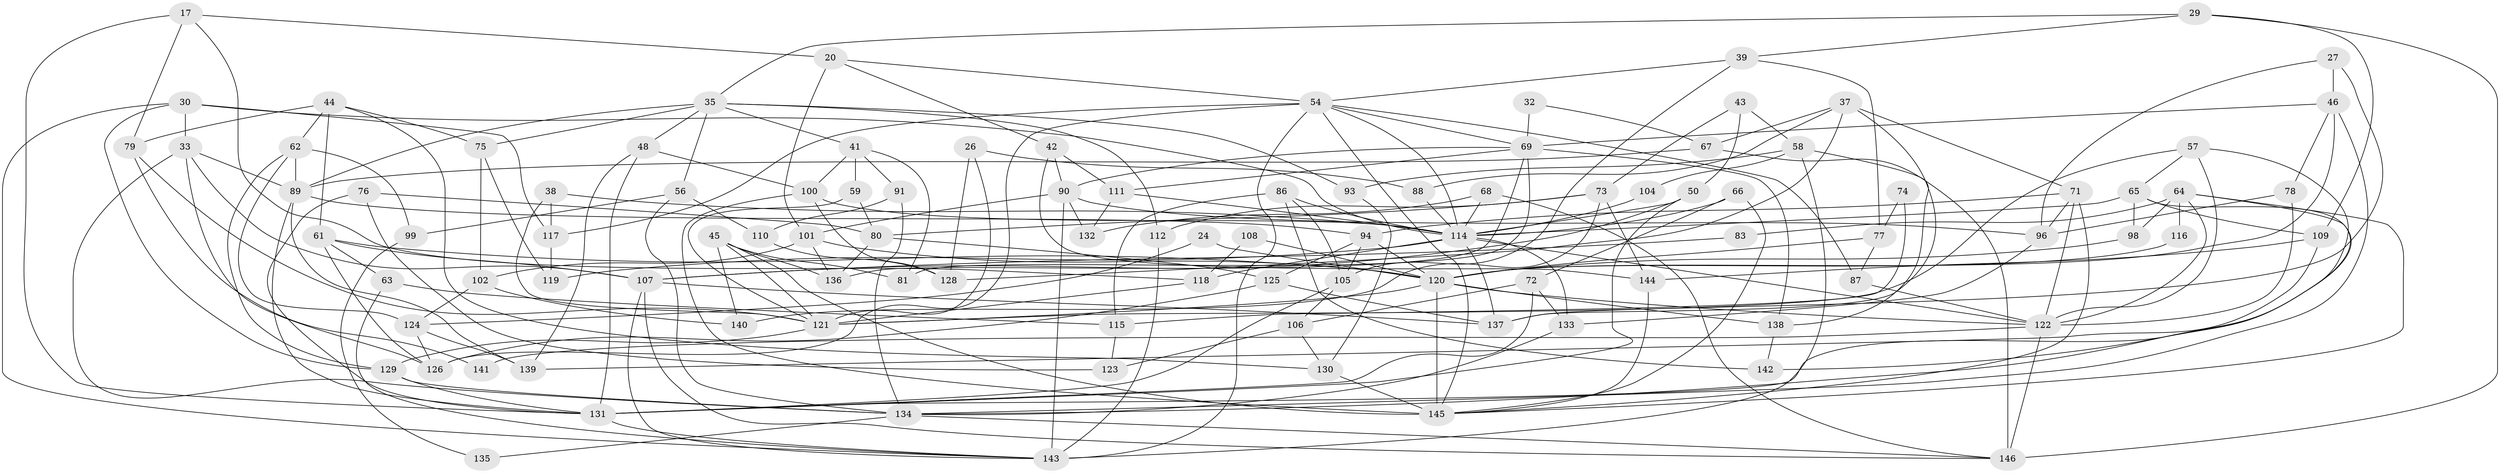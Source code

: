 // original degree distribution, {6: 0.0821917808219178, 3: 0.2602739726027397, 4: 0.3356164383561644, 2: 0.1095890410958904, 7: 0.0410958904109589, 5: 0.1643835616438356, 8: 0.00684931506849315}
// Generated by graph-tools (version 1.1) at 2025/52/03/04/25 21:52:25]
// undirected, 102 vertices, 233 edges
graph export_dot {
graph [start="1"]
  node [color=gray90,style=filled];
  17;
  20;
  24;
  26;
  27;
  29;
  30 [super="+21"];
  32;
  33;
  35;
  37;
  38;
  39;
  41;
  42;
  43;
  44 [super="+11"];
  45;
  46;
  48;
  50;
  54 [super="+53"];
  56;
  57 [super="+8"];
  58;
  59;
  61;
  62;
  63;
  64 [super="+55"];
  65;
  66;
  67;
  68;
  69 [super="+22"];
  71;
  72;
  73;
  74;
  75;
  76;
  77;
  78;
  79;
  80;
  81;
  83;
  86 [super="+23"];
  87 [super="+18"];
  88;
  89 [super="+52"];
  90 [super="+5"];
  91;
  93;
  94;
  96 [super="+15"];
  98 [super="+13"];
  99;
  100 [super="+31"];
  101 [super="+9"];
  102 [super="+4"];
  104 [super="+103"];
  105;
  106;
  107 [super="+16+60"];
  108;
  109;
  110;
  111;
  112;
  114 [super="+84+47+36+82"];
  115;
  116;
  117;
  118;
  119;
  120 [super="+85+95+49"];
  121 [super="+40+10"];
  122 [super="+6+70"];
  123;
  124;
  125;
  126 [super="+3"];
  128;
  129 [super="+25"];
  130;
  131 [super="+113+7"];
  132;
  133;
  134 [super="+127"];
  135;
  136;
  137;
  138;
  139;
  140;
  141;
  142;
  143 [super="+34"];
  144 [super="+97"];
  145 [super="+51"];
  146 [super="+92"];
  17 -- 20;
  17 -- 79;
  17 -- 118;
  17 -- 131;
  20 -- 54;
  20 -- 101;
  20 -- 42;
  24 -- 124;
  24 -- 120;
  26 -- 128;
  26 -- 121;
  26 -- 88;
  27 -- 137;
  27 -- 46;
  27 -- 96;
  29 -- 35;
  29 -- 109;
  29 -- 39;
  29 -- 146;
  30 -- 143;
  30 -- 33;
  30 -- 129;
  30 -- 114;
  30 -- 117;
  32 -- 69;
  32 -- 67;
  33 -- 134;
  33 -- 89;
  33 -- 126;
  33 -- 107;
  35 -- 89;
  35 -- 48;
  35 -- 41;
  35 -- 56;
  35 -- 75;
  35 -- 93;
  35 -- 112;
  37 -- 71;
  37 -- 128;
  37 -- 67;
  37 -- 88;
  37 -- 137;
  38 -- 117;
  38 -- 121;
  38 -- 114;
  39 -- 105;
  39 -- 54;
  39 -- 77;
  41 -- 59;
  41 -- 81;
  41 -- 91;
  41 -- 100;
  42 -- 111;
  42 -- 144;
  42 -- 90;
  43 -- 50;
  43 -- 58;
  43 -- 73;
  44 -- 62;
  44 -- 79;
  44 -- 130;
  44 -- 75;
  44 -- 61;
  45 -- 136;
  45 -- 81;
  45 -- 140;
  45 -- 121;
  45 -- 145;
  46 -- 134;
  46 -- 78;
  46 -- 120;
  46 -- 69;
  48 -- 139;
  48 -- 100;
  48 -- 131;
  50 -- 107;
  50 -- 131;
  50 -- 114;
  54 -- 143 [weight=2];
  54 -- 69;
  54 -- 117;
  54 -- 87;
  54 -- 126;
  54 -- 114;
  54 -- 145;
  56 -- 99;
  56 -- 110;
  56 -- 134;
  57 -- 65;
  57 -- 122;
  57 -- 142;
  57 -- 121;
  58 -- 93;
  58 -- 104;
  58 -- 138;
  58 -- 143;
  59 -- 80;
  59 -- 121 [weight=2];
  61 -- 63;
  61 -- 107;
  61 -- 126;
  61 -- 120;
  62 -- 89;
  62 -- 129;
  62 -- 99;
  62 -- 124;
  63 -- 115;
  63 -- 143;
  64 -- 145;
  64 -- 122;
  64 -- 83;
  64 -- 98 [weight=2];
  64 -- 116;
  64 -- 131;
  65 -- 134;
  65 -- 98 [weight=2];
  65 -- 109;
  65 -- 114;
  66 -- 72;
  66 -- 114;
  66 -- 145;
  67 -- 89;
  67 -- 146;
  68 -- 132;
  68 -- 146;
  68 -- 114;
  69 -- 81;
  69 -- 90;
  69 -- 136;
  69 -- 138;
  69 -- 111;
  71 -- 96;
  71 -- 145;
  71 -- 94;
  71 -- 122;
  72 -- 131;
  72 -- 106;
  72 -- 133;
  73 -- 80;
  73 -- 112;
  73 -- 140;
  73 -- 144;
  74 -- 115;
  74 -- 77;
  75 -- 119;
  75 -- 102;
  76 -- 80;
  76 -- 123;
  76 -- 131;
  77 -- 87;
  77 -- 120;
  78 -- 96;
  78 -- 122;
  79 -- 141;
  79 -- 121;
  80 -- 125;
  80 -- 136;
  83 -- 107;
  86 -- 105;
  86 -- 114;
  86 -- 115;
  86 -- 142;
  87 -- 122;
  88 -- 114;
  89 -- 139;
  89 -- 131 [weight=2];
  89 -- 94;
  90 -- 96;
  90 -- 132;
  90 -- 101;
  90 -- 143;
  91 -- 110;
  91 -- 134;
  93 -- 130;
  94 -- 105;
  94 -- 125;
  94 -- 120;
  96 -- 133;
  98 -- 120;
  99 -- 135;
  100 -- 114 [weight=2];
  100 -- 128;
  100 -- 145 [weight=2];
  101 -- 136;
  101 -- 102;
  101 -- 120;
  102 -- 124;
  102 -- 140;
  104 -- 114 [weight=2];
  105 -- 106;
  105 -- 131;
  106 -- 123;
  106 -- 130;
  107 -- 146;
  107 -- 143;
  107 -- 137;
  108 -- 118;
  108 -- 120;
  109 -- 139;
  109 -- 144 [weight=2];
  110 -- 128;
  111 -- 132;
  111 -- 114;
  112 -- 143;
  114 -- 137;
  114 -- 119;
  114 -- 133;
  114 -- 122 [weight=2];
  114 -- 118;
  115 -- 123;
  116 -- 120;
  117 -- 119;
  118 -- 121;
  120 -- 138;
  120 -- 121 [weight=4];
  120 -- 145 [weight=2];
  120 -- 122;
  121 -- 129;
  122 -- 146 [weight=2];
  122 -- 141;
  124 -- 139;
  124 -- 126;
  125 -- 126;
  125 -- 137;
  129 -- 131;
  129 -- 134;
  130 -- 145;
  131 -- 143;
  133 -- 134;
  134 -- 135;
  134 -- 146;
  138 -- 142;
  144 -- 145;
}
